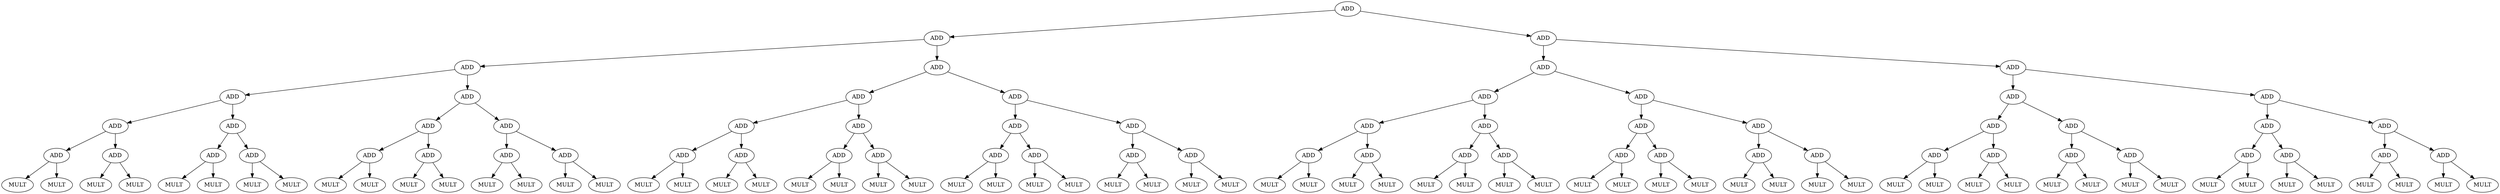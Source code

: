 strict digraph  {
0[label=ADD];
1[label=ADD];
2[label=ADD];
3[label=ADD];
4[label=ADD];
5[label=ADD];
6[label=ADD];
7[label=ADD];
8[label=ADD];
9[label=ADD];
10[label=ADD];
11[label=ADD];
12[label=ADD];
13[label=ADD];
14[label=ADD];
15[label=ADD];
16[label=ADD];
17[label=ADD];
18[label=ADD];
19[label=ADD];
20[label=ADD];
21[label=ADD];
22[label=ADD];
23[label=ADD];
24[label=ADD];
25[label=ADD];
26[label=ADD];
27[label=ADD];
28[label=ADD];
29[label=ADD];
30[label=ADD];
31[label=ADD];
32[label=ADD];
33[label=ADD];
34[label=ADD];
35[label=ADD];
36[label=ADD];
37[label=ADD];
38[label=ADD];
39[label=ADD];
40[label=ADD];
41[label=ADD];
42[label=ADD];
43[label=ADD];
44[label=ADD];
45[label=ADD];
46[label=ADD];
47[label=ADD];
48[label=ADD];
49[label=ADD];
50[label=ADD];
51[label=ADD];
52[label=ADD];
53[label=ADD];
54[label=ADD];
55[label=ADD];
56[label=ADD];
57[label=ADD];
58[label=ADD];
59[label=ADD];
60[label=ADD];
61[label=ADD];
62[label=ADD];
63[label=MULT];
64[label=MULT];
65[label=MULT];
66[label=MULT];
67[label=MULT];
68[label=MULT];
69[label=MULT];
70[label=MULT];
71[label=MULT];
72[label=MULT];
73[label=MULT];
74[label=MULT];
75[label=MULT];
76[label=MULT];
77[label=MULT];
78[label=MULT];
79[label=MULT];
80[label=MULT];
81[label=MULT];
82[label=MULT];
83[label=MULT];
84[label=MULT];
85[label=MULT];
86[label=MULT];
87[label=MULT];
88[label=MULT];
89[label=MULT];
90[label=MULT];
91[label=MULT];
92[label=MULT];
93[label=MULT];
94[label=MULT];
95[label=MULT];
96[label=MULT];
97[label=MULT];
98[label=MULT];
99[label=MULT];
100[label=MULT];
101[label=MULT];
102[label=MULT];
103[label=MULT];
104[label=MULT];
105[label=MULT];
106[label=MULT];
107[label=MULT];
108[label=MULT];
109[label=MULT];
110[label=MULT];
111[label=MULT];
112[label=MULT];
113[label=MULT];
114[label=MULT];
115[label=MULT];
116[label=MULT];
117[label=MULT];
118[label=MULT];
119[label=MULT];
120[label=MULT];
121[label=MULT];
122[label=MULT];
123[label=MULT];
124[label=MULT];
125[label=MULT];
126[label=MULT];
0 -> 1;
0 -> 2;
1 -> 3;
1 -> 4;
2 -> 5;
2 -> 6;
3 -> 7;
3 -> 8;
4 -> 9;
4 -> 10;
5 -> 11;
5 -> 12;
6 -> 13;
6 -> 14;
7 -> 15;
7 -> 16;
8 -> 17;
8 -> 18;
9 -> 19;
9 -> 20;
10 -> 21;
10 -> 22;
11 -> 23;
11 -> 24;
12 -> 25;
12 -> 26;
13 -> 27;
13 -> 28;
14 -> 29;
14 -> 30;
15 -> 31;
15 -> 32;
16 -> 33;
16 -> 34;
17 -> 35;
17 -> 36;
18 -> 37;
18 -> 38;
19 -> 39;
19 -> 40;
20 -> 41;
20 -> 42;
21 -> 43;
21 -> 44;
22 -> 45;
22 -> 46;
23 -> 47;
23 -> 48;
24 -> 49;
24 -> 50;
25 -> 51;
25 -> 52;
26 -> 53;
26 -> 54;
27 -> 55;
27 -> 56;
28 -> 57;
28 -> 58;
29 -> 59;
29 -> 60;
30 -> 61;
30 -> 62;
31 -> 63;
31 -> 64;
32 -> 65;
32 -> 66;
33 -> 67;
33 -> 68;
34 -> 69;
34 -> 70;
35 -> 71;
35 -> 72;
36 -> 73;
36 -> 74;
37 -> 75;
37 -> 76;
38 -> 77;
38 -> 78;
39 -> 79;
39 -> 80;
40 -> 81;
40 -> 82;
41 -> 83;
41 -> 84;
42 -> 85;
42 -> 86;
43 -> 87;
43 -> 88;
44 -> 89;
44 -> 90;
45 -> 91;
45 -> 92;
46 -> 93;
46 -> 94;
47 -> 95;
47 -> 96;
48 -> 97;
48 -> 98;
49 -> 99;
49 -> 100;
50 -> 101;
50 -> 102;
51 -> 103;
51 -> 104;
52 -> 105;
52 -> 106;
53 -> 107;
53 -> 108;
54 -> 109;
54 -> 110;
55 -> 111;
55 -> 112;
56 -> 113;
56 -> 114;
57 -> 115;
57 -> 116;
58 -> 117;
58 -> 118;
59 -> 119;
59 -> 120;
60 -> 121;
60 -> 122;
61 -> 123;
61 -> 124;
62 -> 125;
62 -> 126;
}
